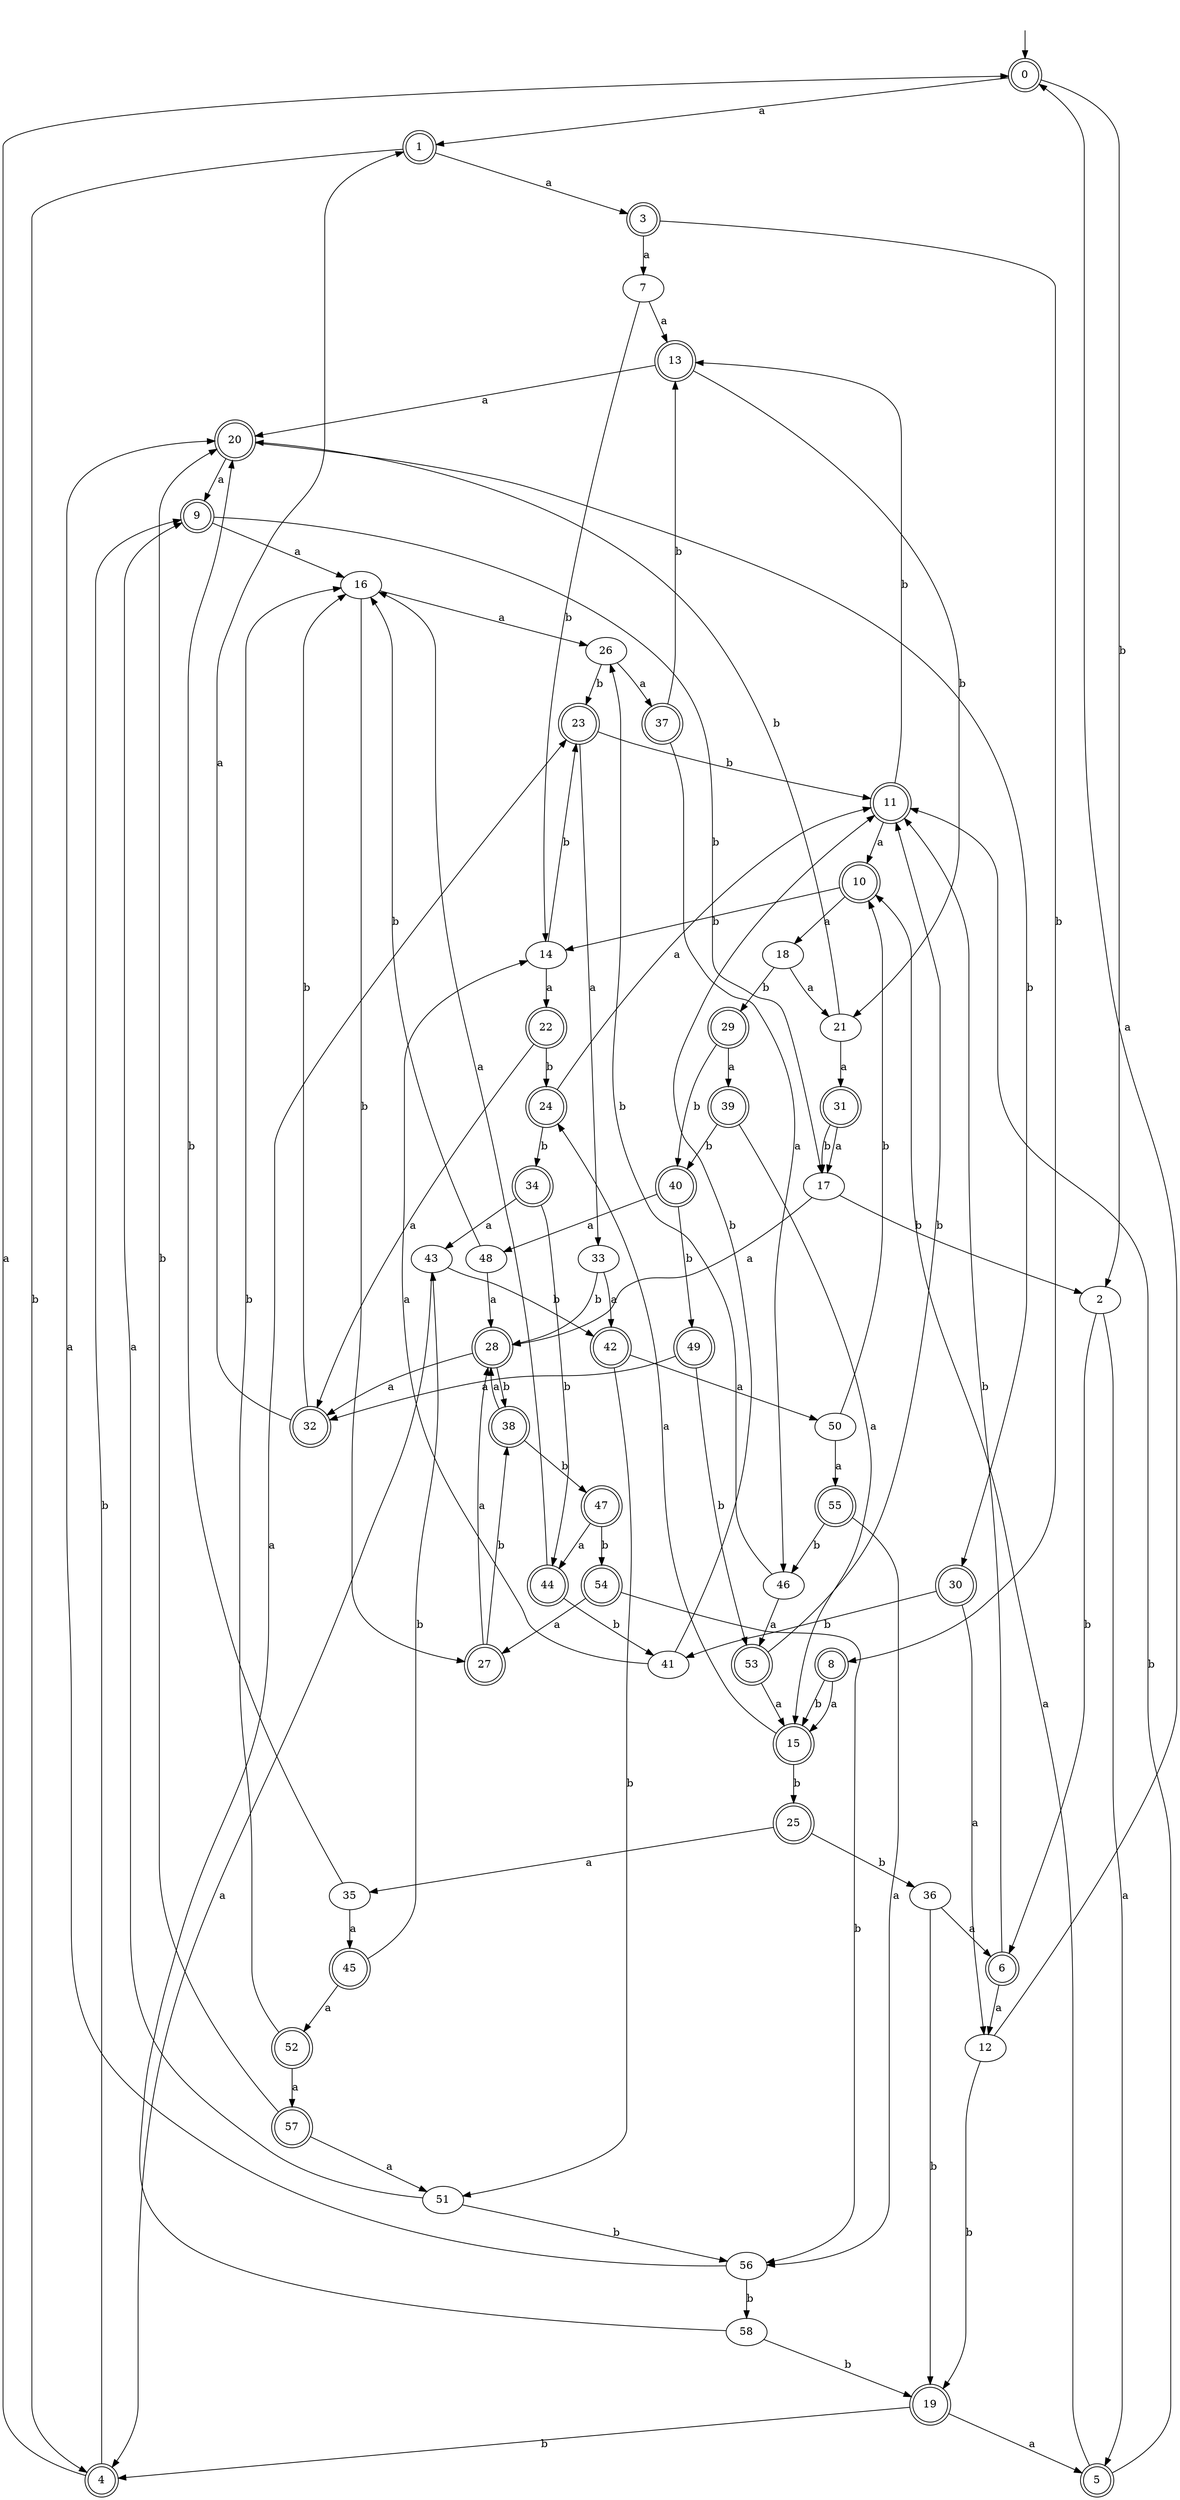 digraph RandomDFA {
  __start0 [label="", shape=none];
  __start0 -> 0 [label=""];
  0 [shape=circle] [shape=doublecircle]
  0 -> 1 [label="a"]
  0 -> 2 [label="b"]
  1 [shape=doublecircle]
  1 -> 3 [label="a"]
  1 -> 4 [label="b"]
  2
  2 -> 5 [label="a"]
  2 -> 6 [label="b"]
  3 [shape=doublecircle]
  3 -> 7 [label="a"]
  3 -> 8 [label="b"]
  4 [shape=doublecircle]
  4 -> 0 [label="a"]
  4 -> 9 [label="b"]
  5 [shape=doublecircle]
  5 -> 10 [label="a"]
  5 -> 11 [label="b"]
  6 [shape=doublecircle]
  6 -> 12 [label="a"]
  6 -> 11 [label="b"]
  7
  7 -> 13 [label="a"]
  7 -> 14 [label="b"]
  8 [shape=doublecircle]
  8 -> 15 [label="a"]
  8 -> 15 [label="b"]
  9 [shape=doublecircle]
  9 -> 16 [label="a"]
  9 -> 17 [label="b"]
  10 [shape=doublecircle]
  10 -> 18 [label="a"]
  10 -> 14 [label="b"]
  11 [shape=doublecircle]
  11 -> 10 [label="a"]
  11 -> 13 [label="b"]
  12
  12 -> 0 [label="a"]
  12 -> 19 [label="b"]
  13 [shape=doublecircle]
  13 -> 20 [label="a"]
  13 -> 21 [label="b"]
  14
  14 -> 22 [label="a"]
  14 -> 23 [label="b"]
  15 [shape=doublecircle]
  15 -> 24 [label="a"]
  15 -> 25 [label="b"]
  16
  16 -> 26 [label="a"]
  16 -> 27 [label="b"]
  17
  17 -> 28 [label="a"]
  17 -> 2 [label="b"]
  18
  18 -> 21 [label="a"]
  18 -> 29 [label="b"]
  19 [shape=doublecircle]
  19 -> 5 [label="a"]
  19 -> 4 [label="b"]
  20 [shape=doublecircle]
  20 -> 9 [label="a"]
  20 -> 30 [label="b"]
  21
  21 -> 31 [label="a"]
  21 -> 20 [label="b"]
  22 [shape=doublecircle]
  22 -> 32 [label="a"]
  22 -> 24 [label="b"]
  23 [shape=doublecircle]
  23 -> 33 [label="a"]
  23 -> 11 [label="b"]
  24 [shape=doublecircle]
  24 -> 11 [label="a"]
  24 -> 34 [label="b"]
  25 [shape=doublecircle]
  25 -> 35 [label="a"]
  25 -> 36 [label="b"]
  26
  26 -> 37 [label="a"]
  26 -> 23 [label="b"]
  27 [shape=doublecircle]
  27 -> 28 [label="a"]
  27 -> 38 [label="b"]
  28 [shape=doublecircle]
  28 -> 32 [label="a"]
  28 -> 38 [label="b"]
  29 [shape=doublecircle]
  29 -> 39 [label="a"]
  29 -> 40 [label="b"]
  30 [shape=doublecircle]
  30 -> 12 [label="a"]
  30 -> 41 [label="b"]
  31 [shape=doublecircle]
  31 -> 17 [label="a"]
  31 -> 17 [label="b"]
  32 [shape=doublecircle]
  32 -> 1 [label="a"]
  32 -> 16 [label="b"]
  33
  33 -> 42 [label="a"]
  33 -> 28 [label="b"]
  34 [shape=doublecircle]
  34 -> 43 [label="a"]
  34 -> 44 [label="b"]
  35
  35 -> 45 [label="a"]
  35 -> 20 [label="b"]
  36
  36 -> 6 [label="a"]
  36 -> 19 [label="b"]
  37 [shape=doublecircle]
  37 -> 46 [label="a"]
  37 -> 13 [label="b"]
  38 [shape=doublecircle]
  38 -> 28 [label="a"]
  38 -> 47 [label="b"]
  39 [shape=doublecircle]
  39 -> 15 [label="a"]
  39 -> 40 [label="b"]
  40 [shape=doublecircle]
  40 -> 48 [label="a"]
  40 -> 49 [label="b"]
  41
  41 -> 14 [label="a"]
  41 -> 11 [label="b"]
  42 [shape=doublecircle]
  42 -> 50 [label="a"]
  42 -> 51 [label="b"]
  43
  43 -> 4 [label="a"]
  43 -> 42 [label="b"]
  44 [shape=doublecircle]
  44 -> 16 [label="a"]
  44 -> 41 [label="b"]
  45 [shape=doublecircle]
  45 -> 52 [label="a"]
  45 -> 43 [label="b"]
  46
  46 -> 53 [label="a"]
  46 -> 26 [label="b"]
  47 [shape=doublecircle]
  47 -> 44 [label="a"]
  47 -> 54 [label="b"]
  48
  48 -> 28 [label="a"]
  48 -> 16 [label="b"]
  49 [shape=doublecircle]
  49 -> 32 [label="a"]
  49 -> 53 [label="b"]
  50
  50 -> 55 [label="a"]
  50 -> 10 [label="b"]
  51
  51 -> 9 [label="a"]
  51 -> 56 [label="b"]
  52 [shape=doublecircle]
  52 -> 57 [label="a"]
  52 -> 16 [label="b"]
  53 [shape=doublecircle]
  53 -> 15 [label="a"]
  53 -> 11 [label="b"]
  54 [shape=doublecircle]
  54 -> 27 [label="a"]
  54 -> 56 [label="b"]
  55 [shape=doublecircle]
  55 -> 56 [label="a"]
  55 -> 46 [label="b"]
  56
  56 -> 20 [label="a"]
  56 -> 58 [label="b"]
  57 [shape=doublecircle]
  57 -> 51 [label="a"]
  57 -> 20 [label="b"]
  58
  58 -> 23 [label="a"]
  58 -> 19 [label="b"]
}
